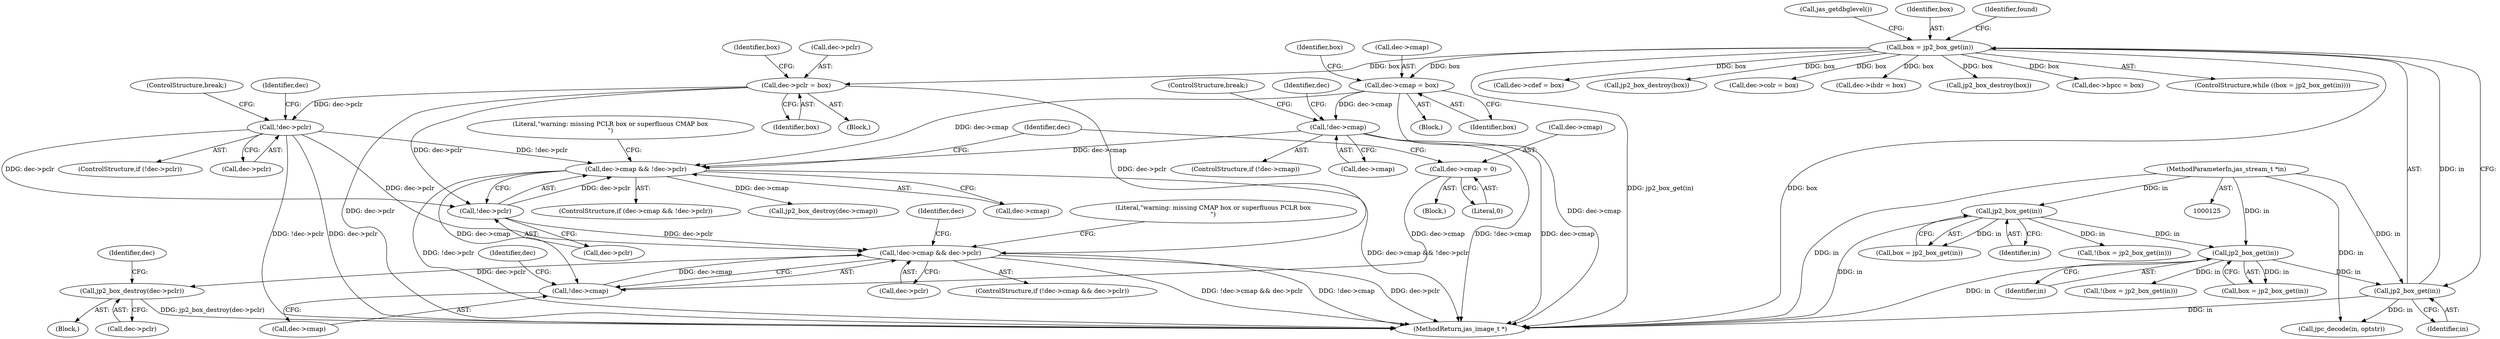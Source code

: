 digraph "0_jasper_d42b2388f7f8e0332c846675133acea151fc557a_33@pointer" {
"1000711" [label="(Call,jp2_box_destroy(dec->pclr))"];
"1000700" [label="(Call,!dec->cmap && dec->pclr)"];
"1000701" [label="(Call,!dec->cmap)"];
"1000694" [label="(Call,dec->cmap = 0)"];
"1000679" [label="(Call,dec->cmap && !dec->pclr)"];
"1000327" [label="(Call,dec->cmap = box)"];
"1000229" [label="(Call,box = jp2_box_get(in))"];
"1000231" [label="(Call,jp2_box_get(in))"];
"1000206" [label="(Call,jp2_box_get(in))"];
"1000167" [label="(Call,jp2_box_get(in))"];
"1000126" [label="(MethodParameterIn,jas_stream_t *in)"];
"1000322" [label="(Call,!dec->cmap)"];
"1000306" [label="(Call,!dec->pclr)"];
"1000311" [label="(Call,dec->pclr = box)"];
"1000683" [label="(Call,!dec->pclr)"];
"1000679" [label="(Call,dec->cmap && !dec->pclr)"];
"1000687" [label="(Block,)"];
"1000203" [label="(Call,!(box = jp2_box_get(in)))"];
"1000311" [label="(Call,dec->pclr = box)"];
"1000698" [label="(Literal,0)"];
"1000706" [label="(Identifier,dec)"];
"1000327" [label="(Call,dec->cmap = box)"];
"1000722" [label="(Identifier,dec)"];
"1000326" [label="(Block,)"];
"1000333" [label="(Identifier,box)"];
"1000690" [label="(Call,jp2_box_destroy(dec->cmap))"];
"1000683" [label="(Call,!dec->pclr)"];
"1000322" [label="(Call,!dec->cmap)"];
"1000689" [label="(Literal,\"warning: missing PCLR box or superfluous CMAP box\n\")"];
"1000232" [label="(Identifier,in)"];
"1000165" [label="(Call,box = jp2_box_get(in))"];
"1000317" [label="(Identifier,box)"];
"1000335" [label="(ControlStructure,break;)"];
"1000329" [label="(Identifier,dec)"];
"1000236" [label="(Call,jas_getdbglevel())"];
"1000684" [label="(Call,dec->pclr)"];
"1000315" [label="(Identifier,box)"];
"1000705" [label="(Call,dec->pclr)"];
"1000319" [label="(ControlStructure,break;)"];
"1000206" [label="(Call,jp2_box_get(in))"];
"1000680" [label="(Call,dec->cmap)"];
"1000295" [label="(Call,dec->cdef = box)"];
"1000355" [label="(Call,jp2_box_destroy(box))"];
"1000306" [label="(Call,!dec->pclr)"];
"1000168" [label="(Identifier,in)"];
"1000708" [label="(Block,)"];
"1000204" [label="(Call,box = jp2_box_get(in))"];
"1000164" [label="(Call,!(box = jp2_box_get(in)))"];
"1000305" [label="(ControlStructure,if (!dec->pclr))"];
"1000230" [label="(Identifier,box)"];
"1000331" [label="(Identifier,box)"];
"1000126" [label="(MethodParameterIn,jas_stream_t *in)"];
"1000712" [label="(Call,dec->pclr)"];
"1000702" [label="(Call,dec->cmap)"];
"1000321" [label="(ControlStructure,if (!dec->cmap))"];
"1000167" [label="(Call,jp2_box_get(in))"];
"1000312" [label="(Call,dec->pclr)"];
"1000343" [label="(Call,dec->colr = box)"];
"1000229" [label="(Call,box = jp2_box_get(in))"];
"1000263" [label="(Call,dec->ihdr = box)"];
"1000694" [label="(Call,dec->cmap = 0)"];
"1000700" [label="(Call,!dec->cmap && dec->pclr)"];
"1000717" [label="(Identifier,dec)"];
"1000710" [label="(Literal,\"warning: missing CMAP box or superfluous PCLR box\n\")"];
"1001265" [label="(MethodReturn,jas_image_t *)"];
"1000711" [label="(Call,jp2_box_destroy(dec->pclr))"];
"1000328" [label="(Call,dec->cmap)"];
"1000307" [label="(Call,dec->pclr)"];
"1000231" [label="(Call,jp2_box_get(in))"];
"1000377" [label="(Call,jpc_decode(in, optstr))"];
"1000695" [label="(Call,dec->cmap)"];
"1000323" [label="(Call,dec->cmap)"];
"1000207" [label="(Identifier,in)"];
"1000678" [label="(ControlStructure,if (dec->cmap && !dec->pclr))"];
"1001256" [label="(Call,jp2_box_destroy(box))"];
"1000279" [label="(Call,dec->bpcc = box)"];
"1000701" [label="(Call,!dec->cmap)"];
"1000310" [label="(Block,)"];
"1000366" [label="(Identifier,found)"];
"1000228" [label="(ControlStructure,while ((box = jp2_box_get(in))))"];
"1000313" [label="(Identifier,dec)"];
"1000703" [label="(Identifier,dec)"];
"1000699" [label="(ControlStructure,if (!dec->cmap && dec->pclr))"];
"1000711" -> "1000708"  [label="AST: "];
"1000711" -> "1000712"  [label="CFG: "];
"1000712" -> "1000711"  [label="AST: "];
"1000717" -> "1000711"  [label="CFG: "];
"1000711" -> "1001265"  [label="DDG: jp2_box_destroy(dec->pclr)"];
"1000700" -> "1000711"  [label="DDG: dec->pclr"];
"1000700" -> "1000699"  [label="AST: "];
"1000700" -> "1000701"  [label="CFG: "];
"1000700" -> "1000705"  [label="CFG: "];
"1000701" -> "1000700"  [label="AST: "];
"1000705" -> "1000700"  [label="AST: "];
"1000710" -> "1000700"  [label="CFG: "];
"1000722" -> "1000700"  [label="CFG: "];
"1000700" -> "1001265"  [label="DDG: !dec->cmap && dec->pclr"];
"1000700" -> "1001265"  [label="DDG: !dec->cmap"];
"1000700" -> "1001265"  [label="DDG: dec->pclr"];
"1000701" -> "1000700"  [label="DDG: dec->cmap"];
"1000311" -> "1000700"  [label="DDG: dec->pclr"];
"1000683" -> "1000700"  [label="DDG: dec->pclr"];
"1000306" -> "1000700"  [label="DDG: dec->pclr"];
"1000701" -> "1000702"  [label="CFG: "];
"1000702" -> "1000701"  [label="AST: "];
"1000706" -> "1000701"  [label="CFG: "];
"1000694" -> "1000701"  [label="DDG: dec->cmap"];
"1000679" -> "1000701"  [label="DDG: dec->cmap"];
"1000694" -> "1000687"  [label="AST: "];
"1000694" -> "1000698"  [label="CFG: "];
"1000695" -> "1000694"  [label="AST: "];
"1000698" -> "1000694"  [label="AST: "];
"1000703" -> "1000694"  [label="CFG: "];
"1000679" -> "1000678"  [label="AST: "];
"1000679" -> "1000680"  [label="CFG: "];
"1000679" -> "1000683"  [label="CFG: "];
"1000680" -> "1000679"  [label="AST: "];
"1000683" -> "1000679"  [label="AST: "];
"1000689" -> "1000679"  [label="CFG: "];
"1000703" -> "1000679"  [label="CFG: "];
"1000679" -> "1001265"  [label="DDG: !dec->pclr"];
"1000679" -> "1001265"  [label="DDG: dec->cmap && !dec->pclr"];
"1000327" -> "1000679"  [label="DDG: dec->cmap"];
"1000322" -> "1000679"  [label="DDG: dec->cmap"];
"1000306" -> "1000679"  [label="DDG: !dec->pclr"];
"1000683" -> "1000679"  [label="DDG: dec->pclr"];
"1000679" -> "1000690"  [label="DDG: dec->cmap"];
"1000327" -> "1000326"  [label="AST: "];
"1000327" -> "1000331"  [label="CFG: "];
"1000328" -> "1000327"  [label="AST: "];
"1000331" -> "1000327"  [label="AST: "];
"1000333" -> "1000327"  [label="CFG: "];
"1000327" -> "1001265"  [label="DDG: dec->cmap"];
"1000327" -> "1000322"  [label="DDG: dec->cmap"];
"1000229" -> "1000327"  [label="DDG: box"];
"1000229" -> "1000228"  [label="AST: "];
"1000229" -> "1000231"  [label="CFG: "];
"1000230" -> "1000229"  [label="AST: "];
"1000231" -> "1000229"  [label="AST: "];
"1000236" -> "1000229"  [label="CFG: "];
"1000366" -> "1000229"  [label="CFG: "];
"1000229" -> "1001265"  [label="DDG: jp2_box_get(in)"];
"1000229" -> "1001265"  [label="DDG: box"];
"1000231" -> "1000229"  [label="DDG: in"];
"1000229" -> "1000263"  [label="DDG: box"];
"1000229" -> "1000279"  [label="DDG: box"];
"1000229" -> "1000295"  [label="DDG: box"];
"1000229" -> "1000311"  [label="DDG: box"];
"1000229" -> "1000343"  [label="DDG: box"];
"1000229" -> "1000355"  [label="DDG: box"];
"1000229" -> "1001256"  [label="DDG: box"];
"1000231" -> "1000232"  [label="CFG: "];
"1000232" -> "1000231"  [label="AST: "];
"1000231" -> "1001265"  [label="DDG: in"];
"1000206" -> "1000231"  [label="DDG: in"];
"1000126" -> "1000231"  [label="DDG: in"];
"1000231" -> "1000377"  [label="DDG: in"];
"1000206" -> "1000204"  [label="AST: "];
"1000206" -> "1000207"  [label="CFG: "];
"1000207" -> "1000206"  [label="AST: "];
"1000204" -> "1000206"  [label="CFG: "];
"1000206" -> "1001265"  [label="DDG: in"];
"1000206" -> "1000203"  [label="DDG: in"];
"1000206" -> "1000204"  [label="DDG: in"];
"1000167" -> "1000206"  [label="DDG: in"];
"1000126" -> "1000206"  [label="DDG: in"];
"1000167" -> "1000165"  [label="AST: "];
"1000167" -> "1000168"  [label="CFG: "];
"1000168" -> "1000167"  [label="AST: "];
"1000165" -> "1000167"  [label="CFG: "];
"1000167" -> "1001265"  [label="DDG: in"];
"1000167" -> "1000164"  [label="DDG: in"];
"1000167" -> "1000165"  [label="DDG: in"];
"1000126" -> "1000167"  [label="DDG: in"];
"1000126" -> "1000125"  [label="AST: "];
"1000126" -> "1001265"  [label="DDG: in"];
"1000126" -> "1000377"  [label="DDG: in"];
"1000322" -> "1000321"  [label="AST: "];
"1000322" -> "1000323"  [label="CFG: "];
"1000323" -> "1000322"  [label="AST: "];
"1000329" -> "1000322"  [label="CFG: "];
"1000335" -> "1000322"  [label="CFG: "];
"1000322" -> "1001265"  [label="DDG: !dec->cmap"];
"1000322" -> "1001265"  [label="DDG: dec->cmap"];
"1000306" -> "1000305"  [label="AST: "];
"1000306" -> "1000307"  [label="CFG: "];
"1000307" -> "1000306"  [label="AST: "];
"1000313" -> "1000306"  [label="CFG: "];
"1000319" -> "1000306"  [label="CFG: "];
"1000306" -> "1001265"  [label="DDG: dec->pclr"];
"1000306" -> "1001265"  [label="DDG: !dec->pclr"];
"1000311" -> "1000306"  [label="DDG: dec->pclr"];
"1000306" -> "1000683"  [label="DDG: dec->pclr"];
"1000311" -> "1000310"  [label="AST: "];
"1000311" -> "1000315"  [label="CFG: "];
"1000312" -> "1000311"  [label="AST: "];
"1000315" -> "1000311"  [label="AST: "];
"1000317" -> "1000311"  [label="CFG: "];
"1000311" -> "1001265"  [label="DDG: dec->pclr"];
"1000311" -> "1000683"  [label="DDG: dec->pclr"];
"1000683" -> "1000684"  [label="CFG: "];
"1000684" -> "1000683"  [label="AST: "];
}
